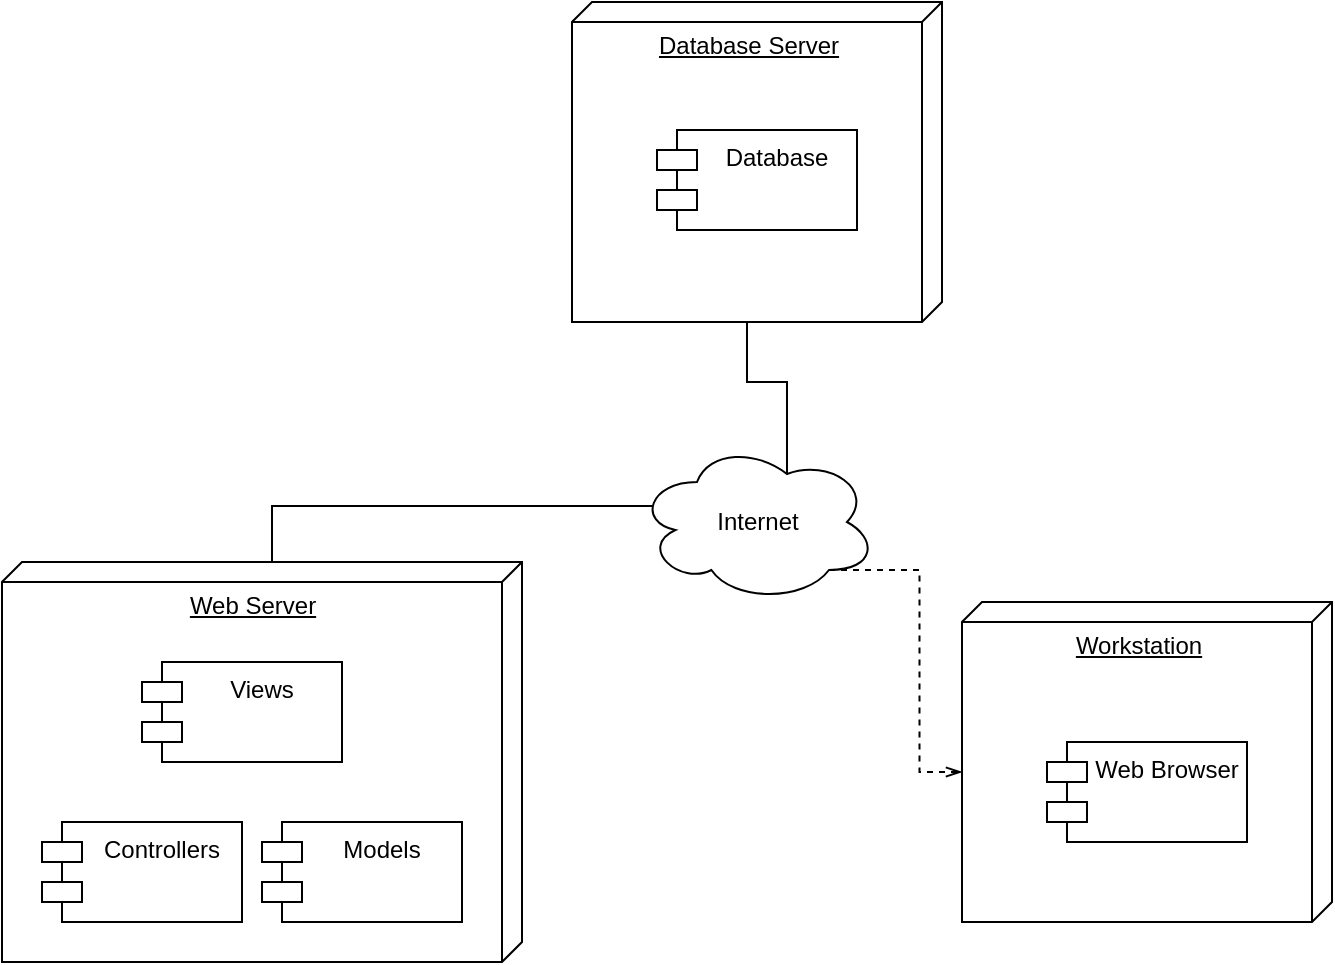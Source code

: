 <mxfile>
    <diagram id="lRKLwtz2N14yodGySG8G" name="Page-1">
        <mxGraphModel dx="389" dy="330" grid="1" gridSize="10" guides="1" tooltips="1" connect="1" arrows="1" fold="1" page="1" pageScale="1" pageWidth="1169" pageHeight="827" math="0" shadow="0">
            <root>
                <mxCell id="0"/>
                <mxCell id="1" parent="0"/>
                <mxCell id="2" value="Workstation" style="verticalAlign=top;align=center;spacingTop=8;spacingLeft=2;spacingRight=12;shape=cube;size=10;direction=south;fontStyle=4;html=1;" parent="1" vertex="1">
                    <mxGeometry x="732" y="474" width="185" height="160" as="geometry"/>
                </mxCell>
                <mxCell id="18" style="edgeStyle=orthogonalEdgeStyle;rounded=0;orthogonalLoop=1;jettySize=auto;html=1;exitX=0;exitY=0;exitDx=0;exitDy=125;exitPerimeter=0;entryX=0.07;entryY=0.4;entryDx=0;entryDy=0;entryPerimeter=0;endArrow=none;endFill=0;" parent="1" source="4" target="6" edge="1">
                    <mxGeometry relative="1" as="geometry"/>
                </mxCell>
                <mxCell id="4" value="Web Server" style="verticalAlign=top;align=center;spacingTop=8;spacingLeft=2;spacingRight=12;shape=cube;size=10;direction=south;fontStyle=4;html=1;" parent="1" vertex="1">
                    <mxGeometry x="252" y="454" width="260" height="200" as="geometry"/>
                </mxCell>
                <mxCell id="19" style="edgeStyle=orthogonalEdgeStyle;rounded=0;orthogonalLoop=1;jettySize=auto;html=1;exitX=0;exitY=0;exitDx=160;exitDy=97.5;exitPerimeter=0;entryX=0.625;entryY=0.2;entryDx=0;entryDy=0;entryPerimeter=0;endArrow=none;endFill=0;" parent="1" source="5" target="6" edge="1">
                    <mxGeometry relative="1" as="geometry"/>
                </mxCell>
                <mxCell id="5" value="Database Server" style="verticalAlign=top;align=center;spacingTop=8;spacingLeft=2;spacingRight=12;shape=cube;size=10;direction=south;fontStyle=4;html=1;" parent="1" vertex="1">
                    <mxGeometry x="537" y="174" width="185" height="160" as="geometry"/>
                </mxCell>
                <mxCell id="17" style="edgeStyle=orthogonalEdgeStyle;rounded=0;orthogonalLoop=1;jettySize=auto;html=1;exitX=0.8;exitY=0.8;exitDx=0;exitDy=0;exitPerimeter=0;entryX=0;entryY=0;entryDx=85;entryDy=185;entryPerimeter=0;dashed=1;endArrow=openThin;endFill=0;" parent="1" source="6" target="2" edge="1">
                    <mxGeometry relative="1" as="geometry"/>
                </mxCell>
                <mxCell id="6" value="Internet" style="ellipse;shape=cloud;whiteSpace=wrap;html=1;" parent="1" vertex="1">
                    <mxGeometry x="569.5" y="394" width="120" height="80" as="geometry"/>
                </mxCell>
                <mxCell id="7" value="Views" style="shape=module;align=left;spacingLeft=20;align=center;verticalAlign=top;" parent="1" vertex="1">
                    <mxGeometry x="322" y="504" width="100" height="50" as="geometry"/>
                </mxCell>
                <mxCell id="8" value="Controllers" style="shape=module;align=left;spacingLeft=20;align=center;verticalAlign=top;" parent="1" vertex="1">
                    <mxGeometry x="272" y="584" width="100" height="50" as="geometry"/>
                </mxCell>
                <mxCell id="9" value="Models" style="shape=module;align=left;spacingLeft=20;align=center;verticalAlign=top;" parent="1" vertex="1">
                    <mxGeometry x="382" y="584" width="100" height="50" as="geometry"/>
                </mxCell>
                <mxCell id="11" value="Web Browser" style="shape=module;align=left;spacingLeft=20;align=center;verticalAlign=top;" parent="1" vertex="1">
                    <mxGeometry x="774.5" y="544" width="100" height="50" as="geometry"/>
                </mxCell>
                <mxCell id="12" value="Database" style="shape=module;align=left;spacingLeft=20;align=center;verticalAlign=top;" parent="1" vertex="1">
                    <mxGeometry x="579.5" y="238" width="100" height="50" as="geometry"/>
                </mxCell>
            </root>
        </mxGraphModel>
    </diagram>
</mxfile>